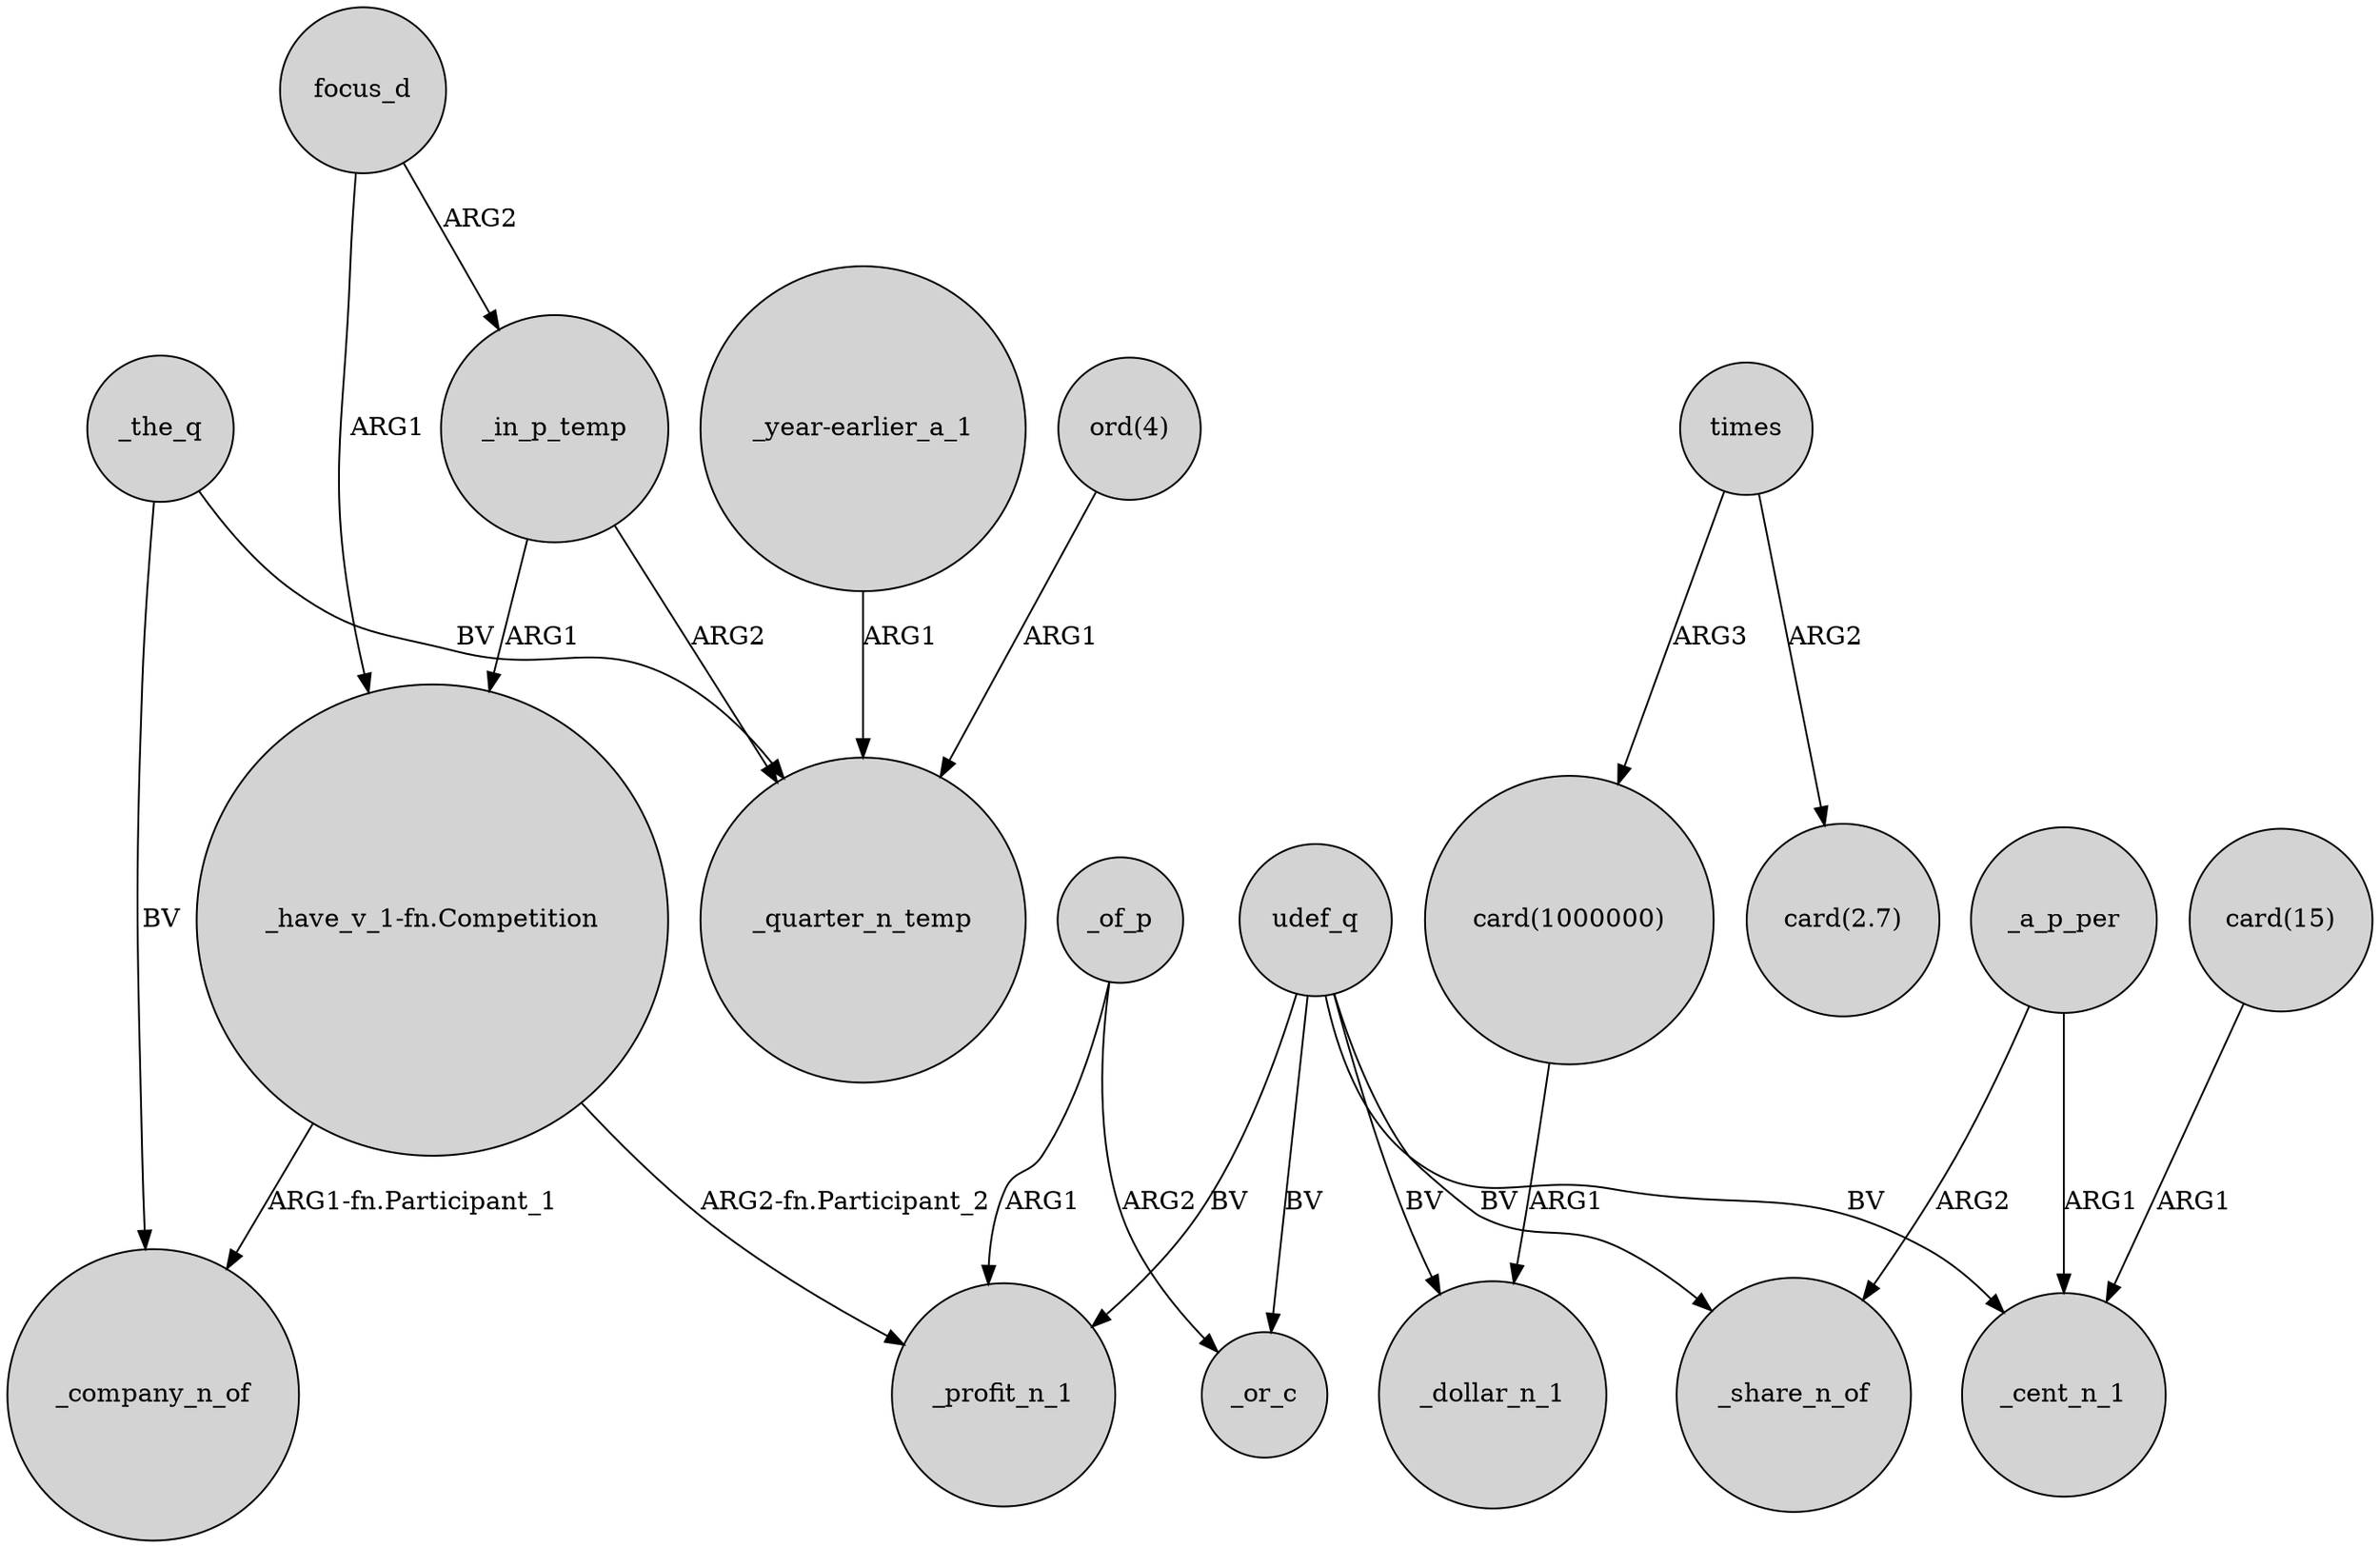 digraph {
	node [shape=circle style=filled]
	_in_p_temp -> _quarter_n_temp [label=ARG2]
	_a_p_per -> _cent_n_1 [label=ARG1]
	times -> "card(2.7)" [label=ARG2]
	_the_q -> _quarter_n_temp [label=BV]
	times -> "card(1000000)" [label=ARG3]
	udef_q -> _profit_n_1 [label=BV]
	focus_d -> "_have_v_1-fn.Competition" [label=ARG1]
	udef_q -> _cent_n_1 [label=BV]
	udef_q -> _or_c [label=BV]
	"_have_v_1-fn.Competition" -> _profit_n_1 [label="ARG2-fn.Participant_2"]
	_a_p_per -> _share_n_of [label=ARG2]
	_of_p -> _profit_n_1 [label=ARG1]
	udef_q -> _share_n_of [label=BV]
	"_year-earlier_a_1" -> _quarter_n_temp [label=ARG1]
	udef_q -> _dollar_n_1 [label=BV]
	"card(1000000)" -> _dollar_n_1 [label=ARG1]
	focus_d -> _in_p_temp [label=ARG2]
	"_have_v_1-fn.Competition" -> _company_n_of [label="ARG1-fn.Participant_1"]
	"ord(4)" -> _quarter_n_temp [label=ARG1]
	_of_p -> _or_c [label=ARG2]
	_the_q -> _company_n_of [label=BV]
	"card(15)" -> _cent_n_1 [label=ARG1]
	_in_p_temp -> "_have_v_1-fn.Competition" [label=ARG1]
}
